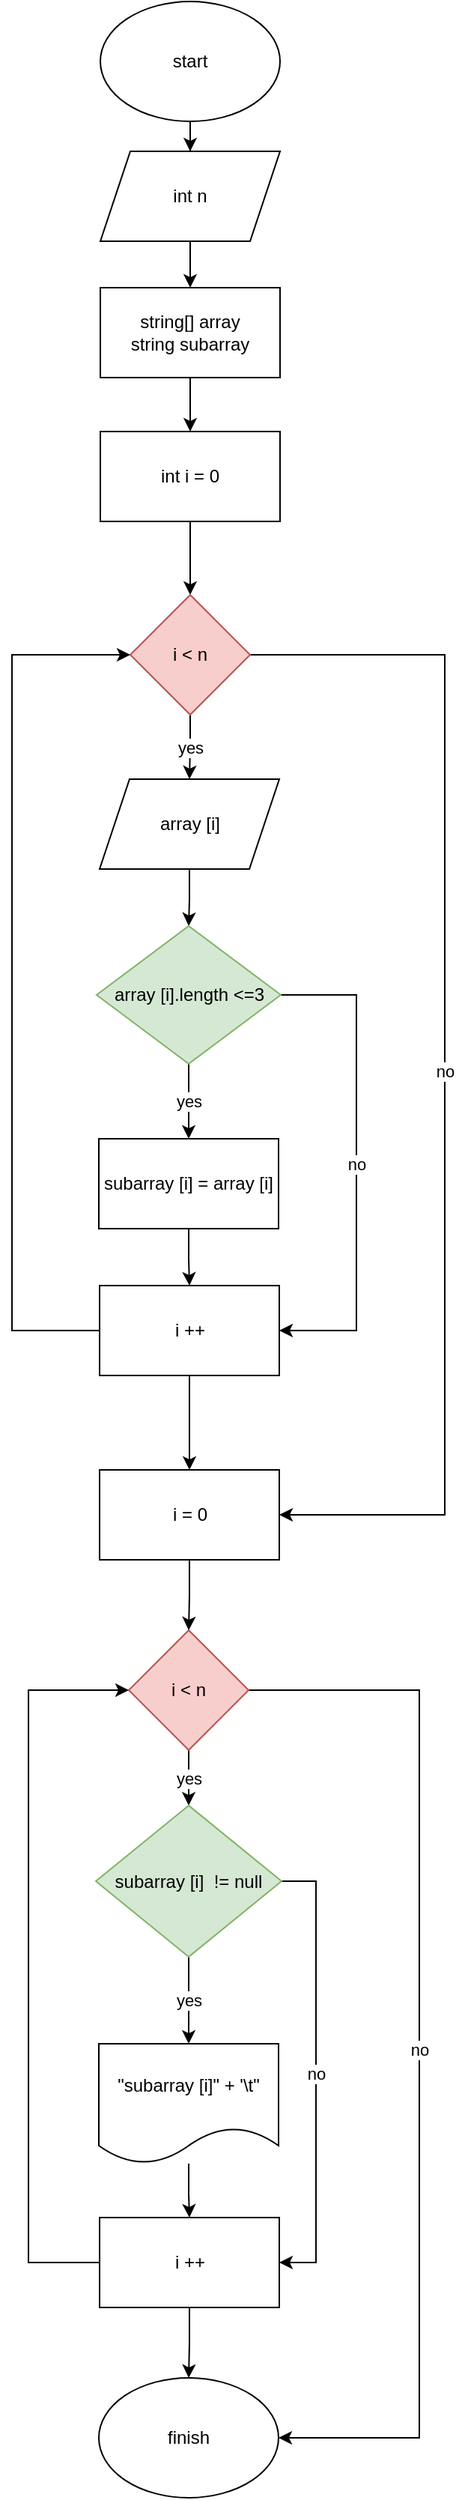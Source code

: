 <mxfile version="20.5.3" type="github">
  <diagram id="GjZHZSWSAXY1oZzWhPel" name="Страница 1">
    <mxGraphModel dx="1381" dy="795" grid="0" gridSize="10" guides="1" tooltips="1" connect="1" arrows="1" fold="1" page="0" pageScale="1" pageWidth="827" pageHeight="1169" math="0" shadow="0">
      <root>
        <mxCell id="0" />
        <mxCell id="1" parent="0" />
        <mxCell id="qKDc3PP0oFBXToIeIh_a-20" style="edgeStyle=orthogonalEdgeStyle;rounded=0;orthogonalLoop=1;jettySize=auto;html=1;exitX=0.5;exitY=1;exitDx=0;exitDy=0;" edge="1" parent="1" source="qKDc3PP0oFBXToIeIh_a-1" target="qKDc3PP0oFBXToIeIh_a-6">
          <mxGeometry relative="1" as="geometry" />
        </mxCell>
        <mxCell id="qKDc3PP0oFBXToIeIh_a-1" value="start" style="ellipse;whiteSpace=wrap;html=1;" vertex="1" parent="1">
          <mxGeometry x="249" y="114" width="120" height="80" as="geometry" />
        </mxCell>
        <mxCell id="qKDc3PP0oFBXToIeIh_a-8" style="edgeStyle=orthogonalEdgeStyle;rounded=0;orthogonalLoop=1;jettySize=auto;html=1;" edge="1" parent="1" source="qKDc3PP0oFBXToIeIh_a-6" target="qKDc3PP0oFBXToIeIh_a-9">
          <mxGeometry relative="1" as="geometry">
            <mxPoint x="309" y="299" as="targetPoint" />
          </mxGeometry>
        </mxCell>
        <mxCell id="qKDc3PP0oFBXToIeIh_a-6" value="int n" style="shape=parallelogram;perimeter=parallelogramPerimeter;whiteSpace=wrap;html=1;fixedSize=1;" vertex="1" parent="1">
          <mxGeometry x="249" y="214" width="120" height="60" as="geometry" />
        </mxCell>
        <mxCell id="qKDc3PP0oFBXToIeIh_a-11" value="" style="edgeStyle=orthogonalEdgeStyle;rounded=0;orthogonalLoop=1;jettySize=auto;html=1;" edge="1" parent="1" source="qKDc3PP0oFBXToIeIh_a-9" target="qKDc3PP0oFBXToIeIh_a-10">
          <mxGeometry relative="1" as="geometry" />
        </mxCell>
        <mxCell id="qKDc3PP0oFBXToIeIh_a-9" value="string[] array&lt;br&gt;string subarray" style="rounded=0;whiteSpace=wrap;html=1;" vertex="1" parent="1">
          <mxGeometry x="249" y="305" width="120" height="60" as="geometry" />
        </mxCell>
        <mxCell id="qKDc3PP0oFBXToIeIh_a-13" value="" style="edgeStyle=orthogonalEdgeStyle;rounded=0;orthogonalLoop=1;jettySize=auto;html=1;" edge="1" parent="1" source="qKDc3PP0oFBXToIeIh_a-10" target="qKDc3PP0oFBXToIeIh_a-12">
          <mxGeometry relative="1" as="geometry" />
        </mxCell>
        <mxCell id="qKDc3PP0oFBXToIeIh_a-10" value="int i = 0" style="whiteSpace=wrap;html=1;rounded=0;" vertex="1" parent="1">
          <mxGeometry x="249" y="401" width="120" height="60" as="geometry" />
        </mxCell>
        <mxCell id="qKDc3PP0oFBXToIeIh_a-19" value="yes" style="edgeStyle=orthogonalEdgeStyle;rounded=0;orthogonalLoop=1;jettySize=auto;html=1;" edge="1" parent="1" source="qKDc3PP0oFBXToIeIh_a-12" target="qKDc3PP0oFBXToIeIh_a-14">
          <mxGeometry relative="1" as="geometry" />
        </mxCell>
        <mxCell id="qKDc3PP0oFBXToIeIh_a-32" value="no" style="edgeStyle=orthogonalEdgeStyle;rounded=0;orthogonalLoop=1;jettySize=auto;html=1;entryX=1;entryY=0.5;entryDx=0;entryDy=0;" edge="1" parent="1" source="qKDc3PP0oFBXToIeIh_a-12" target="qKDc3PP0oFBXToIeIh_a-29">
          <mxGeometry relative="1" as="geometry">
            <Array as="points">
              <mxPoint x="479" y="550" />
              <mxPoint x="479" y="1124" />
            </Array>
          </mxGeometry>
        </mxCell>
        <mxCell id="qKDc3PP0oFBXToIeIh_a-12" value="i &amp;lt; n" style="rhombus;whiteSpace=wrap;html=1;rounded=0;fillColor=#f8cecc;strokeColor=#b85450;" vertex="1" parent="1">
          <mxGeometry x="269" y="510" width="80" height="80" as="geometry" />
        </mxCell>
        <mxCell id="qKDc3PP0oFBXToIeIh_a-16" value="" style="edgeStyle=orthogonalEdgeStyle;rounded=0;orthogonalLoop=1;jettySize=auto;html=1;" edge="1" parent="1" source="qKDc3PP0oFBXToIeIh_a-14" target="qKDc3PP0oFBXToIeIh_a-15">
          <mxGeometry relative="1" as="geometry" />
        </mxCell>
        <mxCell id="qKDc3PP0oFBXToIeIh_a-14" value="array [i]" style="shape=parallelogram;perimeter=parallelogramPerimeter;whiteSpace=wrap;html=1;fixedSize=1;" vertex="1" parent="1">
          <mxGeometry x="248.5" y="633" width="120" height="60" as="geometry" />
        </mxCell>
        <mxCell id="qKDc3PP0oFBXToIeIh_a-18" value="yes" style="edgeStyle=orthogonalEdgeStyle;rounded=0;orthogonalLoop=1;jettySize=auto;html=1;" edge="1" parent="1" source="qKDc3PP0oFBXToIeIh_a-15" target="qKDc3PP0oFBXToIeIh_a-17">
          <mxGeometry relative="1" as="geometry" />
        </mxCell>
        <mxCell id="qKDc3PP0oFBXToIeIh_a-25" value="no" style="edgeStyle=orthogonalEdgeStyle;rounded=0;orthogonalLoop=1;jettySize=auto;html=1;entryX=1;entryY=0.5;entryDx=0;entryDy=0;" edge="1" parent="1" source="qKDc3PP0oFBXToIeIh_a-15" target="qKDc3PP0oFBXToIeIh_a-21">
          <mxGeometry relative="1" as="geometry">
            <Array as="points">
              <mxPoint x="420" y="777" />
              <mxPoint x="420" y="1001" />
            </Array>
          </mxGeometry>
        </mxCell>
        <mxCell id="qKDc3PP0oFBXToIeIh_a-15" value="array [i].length &amp;lt;=3" style="rhombus;whiteSpace=wrap;html=1;fillColor=#d5e8d4;strokeColor=#82b366;" vertex="1" parent="1">
          <mxGeometry x="246.5" y="731" width="123" height="92" as="geometry" />
        </mxCell>
        <mxCell id="qKDc3PP0oFBXToIeIh_a-22" value="" style="edgeStyle=orthogonalEdgeStyle;rounded=0;orthogonalLoop=1;jettySize=auto;html=1;" edge="1" parent="1" source="qKDc3PP0oFBXToIeIh_a-17" target="qKDc3PP0oFBXToIeIh_a-21">
          <mxGeometry relative="1" as="geometry" />
        </mxCell>
        <mxCell id="qKDc3PP0oFBXToIeIh_a-17" value="subarray [i] = array [i]" style="whiteSpace=wrap;html=1;" vertex="1" parent="1">
          <mxGeometry x="248" y="873" width="120" height="60" as="geometry" />
        </mxCell>
        <mxCell id="qKDc3PP0oFBXToIeIh_a-24" style="edgeStyle=orthogonalEdgeStyle;rounded=0;orthogonalLoop=1;jettySize=auto;html=1;entryX=0;entryY=0.5;entryDx=0;entryDy=0;" edge="1" parent="1" source="qKDc3PP0oFBXToIeIh_a-21" target="qKDc3PP0oFBXToIeIh_a-12">
          <mxGeometry relative="1" as="geometry">
            <Array as="points">
              <mxPoint x="190" y="1001" />
              <mxPoint x="190" y="550" />
            </Array>
          </mxGeometry>
        </mxCell>
        <mxCell id="qKDc3PP0oFBXToIeIh_a-31" style="edgeStyle=orthogonalEdgeStyle;rounded=0;orthogonalLoop=1;jettySize=auto;html=1;" edge="1" parent="1" source="qKDc3PP0oFBXToIeIh_a-21" target="qKDc3PP0oFBXToIeIh_a-29">
          <mxGeometry relative="1" as="geometry" />
        </mxCell>
        <mxCell id="qKDc3PP0oFBXToIeIh_a-21" value="i ++" style="whiteSpace=wrap;html=1;" vertex="1" parent="1">
          <mxGeometry x="248.5" y="971" width="120" height="60" as="geometry" />
        </mxCell>
        <mxCell id="qKDc3PP0oFBXToIeIh_a-36" value="yes" style="edgeStyle=orthogonalEdgeStyle;rounded=0;orthogonalLoop=1;jettySize=auto;html=1;entryX=0.5;entryY=0;entryDx=0;entryDy=0;" edge="1" parent="1" source="qKDc3PP0oFBXToIeIh_a-28" target="qKDc3PP0oFBXToIeIh_a-35">
          <mxGeometry relative="1" as="geometry" />
        </mxCell>
        <mxCell id="qKDc3PP0oFBXToIeIh_a-44" value="no" style="edgeStyle=orthogonalEdgeStyle;rounded=0;orthogonalLoop=1;jettySize=auto;html=1;entryX=1;entryY=0.5;entryDx=0;entryDy=0;" edge="1" parent="1" source="qKDc3PP0oFBXToIeIh_a-28" target="qKDc3PP0oFBXToIeIh_a-39">
          <mxGeometry relative="1" as="geometry">
            <Array as="points">
              <mxPoint x="462" y="1241" />
              <mxPoint x="462" y="1740" />
            </Array>
          </mxGeometry>
        </mxCell>
        <mxCell id="qKDc3PP0oFBXToIeIh_a-28" value="i &amp;lt; n" style="rhombus;whiteSpace=wrap;html=1;fillColor=#f8cecc;strokeColor=#b85450;" vertex="1" parent="1">
          <mxGeometry x="268" y="1201" width="80" height="80" as="geometry" />
        </mxCell>
        <mxCell id="qKDc3PP0oFBXToIeIh_a-33" style="edgeStyle=orthogonalEdgeStyle;rounded=0;orthogonalLoop=1;jettySize=auto;html=1;entryX=0.5;entryY=0;entryDx=0;entryDy=0;" edge="1" parent="1" source="qKDc3PP0oFBXToIeIh_a-29" target="qKDc3PP0oFBXToIeIh_a-28">
          <mxGeometry relative="1" as="geometry" />
        </mxCell>
        <mxCell id="qKDc3PP0oFBXToIeIh_a-29" value="i = 0" style="rounded=0;whiteSpace=wrap;html=1;" vertex="1" parent="1">
          <mxGeometry x="248.5" y="1094" width="120" height="60" as="geometry" />
        </mxCell>
        <mxCell id="qKDc3PP0oFBXToIeIh_a-38" value="yes" style="edgeStyle=orthogonalEdgeStyle;rounded=0;orthogonalLoop=1;jettySize=auto;html=1;" edge="1" parent="1" source="qKDc3PP0oFBXToIeIh_a-35" target="qKDc3PP0oFBXToIeIh_a-37">
          <mxGeometry relative="1" as="geometry" />
        </mxCell>
        <mxCell id="qKDc3PP0oFBXToIeIh_a-45" value="no" style="edgeStyle=orthogonalEdgeStyle;rounded=0;orthogonalLoop=1;jettySize=auto;html=1;entryX=1;entryY=0.5;entryDx=0;entryDy=0;" edge="1" parent="1" source="qKDc3PP0oFBXToIeIh_a-35" target="qKDc3PP0oFBXToIeIh_a-41">
          <mxGeometry relative="1" as="geometry">
            <Array as="points">
              <mxPoint x="393" y="1369" />
              <mxPoint x="393" y="1623" />
            </Array>
          </mxGeometry>
        </mxCell>
        <mxCell id="qKDc3PP0oFBXToIeIh_a-35" value="subarray [i]&amp;nbsp; != null" style="rhombus;whiteSpace=wrap;html=1;fillColor=#d5e8d4;strokeColor=#82b366;" vertex="1" parent="1">
          <mxGeometry x="246" y="1318" width="124" height="101" as="geometry" />
        </mxCell>
        <mxCell id="qKDc3PP0oFBXToIeIh_a-42" style="edgeStyle=orthogonalEdgeStyle;rounded=0;orthogonalLoop=1;jettySize=auto;html=1;entryX=0.5;entryY=0;entryDx=0;entryDy=0;" edge="1" parent="1" source="qKDc3PP0oFBXToIeIh_a-37" target="qKDc3PP0oFBXToIeIh_a-41">
          <mxGeometry relative="1" as="geometry" />
        </mxCell>
        <mxCell id="qKDc3PP0oFBXToIeIh_a-37" value="&quot;subarray [i]&quot; + &#39;\t&quot;" style="shape=document;whiteSpace=wrap;html=1;boundedLbl=1;" vertex="1" parent="1">
          <mxGeometry x="248" y="1477" width="120" height="80" as="geometry" />
        </mxCell>
        <mxCell id="qKDc3PP0oFBXToIeIh_a-39" value="finish" style="ellipse;whiteSpace=wrap;html=1;" vertex="1" parent="1">
          <mxGeometry x="248" y="1700" width="120" height="80" as="geometry" />
        </mxCell>
        <mxCell id="qKDc3PP0oFBXToIeIh_a-43" style="edgeStyle=orthogonalEdgeStyle;rounded=0;orthogonalLoop=1;jettySize=auto;html=1;entryX=0;entryY=0.5;entryDx=0;entryDy=0;" edge="1" parent="1" source="qKDc3PP0oFBXToIeIh_a-41" target="qKDc3PP0oFBXToIeIh_a-28">
          <mxGeometry relative="1" as="geometry">
            <Array as="points">
              <mxPoint x="201" y="1623" />
              <mxPoint x="201" y="1241" />
            </Array>
          </mxGeometry>
        </mxCell>
        <mxCell id="qKDc3PP0oFBXToIeIh_a-46" value="" style="edgeStyle=orthogonalEdgeStyle;rounded=0;orthogonalLoop=1;jettySize=auto;html=1;" edge="1" parent="1" source="qKDc3PP0oFBXToIeIh_a-41" target="qKDc3PP0oFBXToIeIh_a-39">
          <mxGeometry relative="1" as="geometry" />
        </mxCell>
        <mxCell id="qKDc3PP0oFBXToIeIh_a-41" value="i ++" style="whiteSpace=wrap;html=1;" vertex="1" parent="1">
          <mxGeometry x="248.5" y="1593" width="120" height="60" as="geometry" />
        </mxCell>
      </root>
    </mxGraphModel>
  </diagram>
</mxfile>
